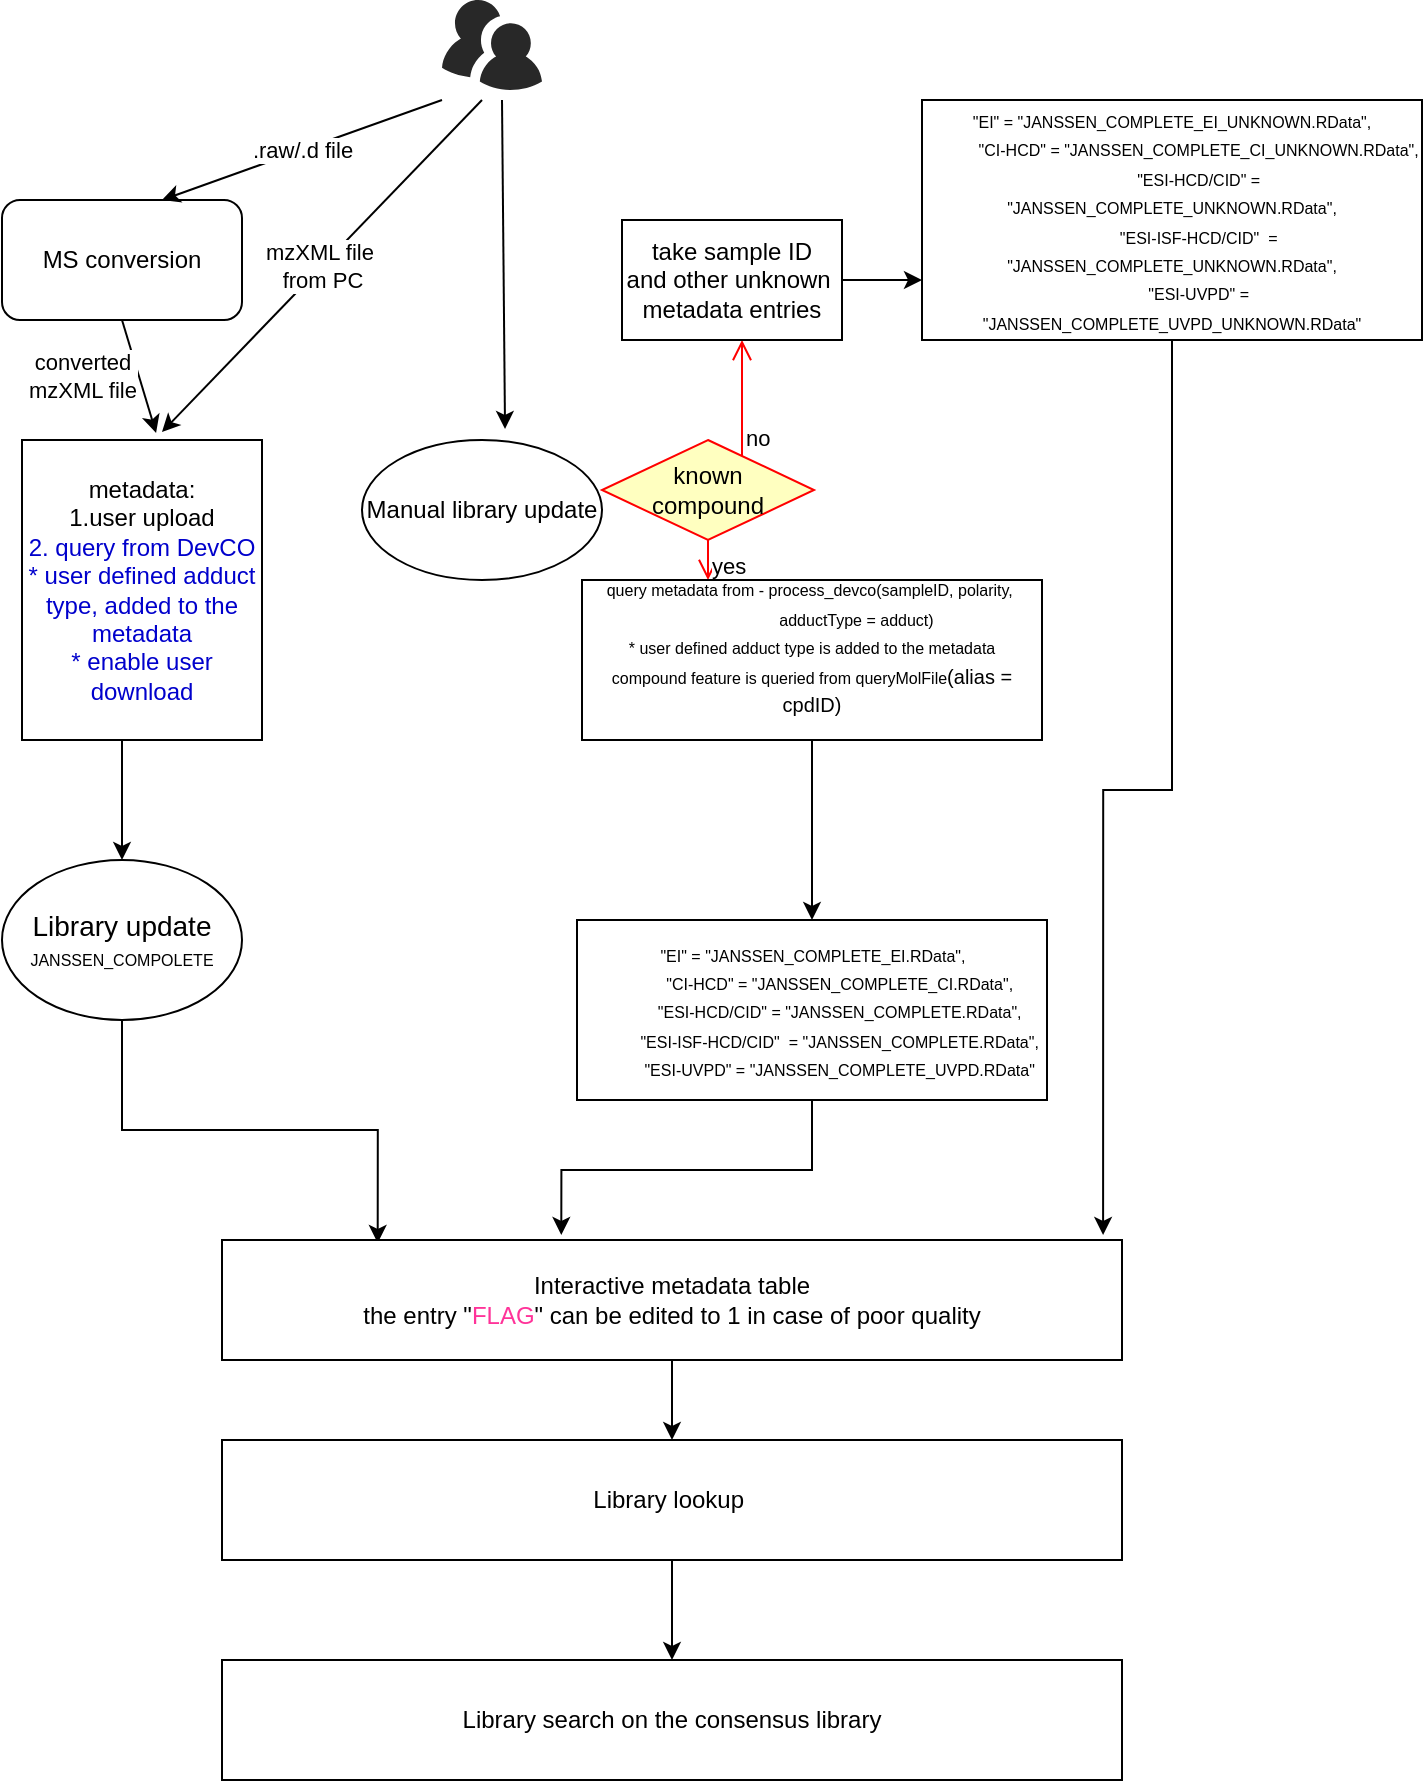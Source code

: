 <mxfile version="21.7.2" type="github">
  <diagram name="Page-1" id="DCV27lUqI9AoSOIjeH_U">
    <mxGraphModel dx="1026" dy="654" grid="1" gridSize="10" guides="1" tooltips="1" connect="1" arrows="1" fold="1" page="1" pageScale="1" pageWidth="827" pageHeight="1169" math="0" shadow="0">
      <root>
        <mxCell id="0" />
        <mxCell id="1" parent="0" />
        <mxCell id="8KPOCR2fld-MahSfoIxu-1" value="" style="verticalLabelPosition=bottom;sketch=0;html=1;fillColor=#282828;strokeColor=none;verticalAlign=top;pointerEvents=1;align=center;shape=mxgraph.cisco_safe.people_places_things_icons.icon9;" vertex="1" parent="1">
          <mxGeometry x="330" y="10" width="50" height="45" as="geometry" />
        </mxCell>
        <mxCell id="8KPOCR2fld-MahSfoIxu-3" value="MS conversion" style="rounded=1;whiteSpace=wrap;html=1;" vertex="1" parent="1">
          <mxGeometry x="110" y="110" width="120" height="60" as="geometry" />
        </mxCell>
        <mxCell id="8KPOCR2fld-MahSfoIxu-5" value="" style="endArrow=classic;html=1;rounded=0;" edge="1" parent="1">
          <mxGeometry relative="1" as="geometry">
            <mxPoint x="330" y="60" as="sourcePoint" />
            <mxPoint x="190" y="110" as="targetPoint" />
          </mxGeometry>
        </mxCell>
        <mxCell id="8KPOCR2fld-MahSfoIxu-6" value=".raw/.d file&lt;br&gt;" style="edgeLabel;resizable=0;html=1;align=center;verticalAlign=middle;" connectable="0" vertex="1" parent="8KPOCR2fld-MahSfoIxu-5">
          <mxGeometry relative="1" as="geometry" />
        </mxCell>
        <mxCell id="8KPOCR2fld-MahSfoIxu-12" value="" style="endArrow=classic;html=1;rounded=0;" edge="1" parent="1">
          <mxGeometry relative="1" as="geometry">
            <mxPoint x="350" y="60" as="sourcePoint" />
            <mxPoint x="190" y="226" as="targetPoint" />
          </mxGeometry>
        </mxCell>
        <mxCell id="8KPOCR2fld-MahSfoIxu-13" value="mzXML file&amp;nbsp;&lt;br&gt;from PC" style="edgeLabel;resizable=0;html=1;align=center;verticalAlign=middle;" connectable="0" vertex="1" parent="8KPOCR2fld-MahSfoIxu-12">
          <mxGeometry relative="1" as="geometry" />
        </mxCell>
        <mxCell id="8KPOCR2fld-MahSfoIxu-18" value="" style="endArrow=classic;html=1;rounded=0;exitX=0.5;exitY=1;exitDx=0;exitDy=0;entryX=0.642;entryY=-0.05;entryDx=0;entryDy=0;entryPerimeter=0;" edge="1" parent="1" source="8KPOCR2fld-MahSfoIxu-3">
          <mxGeometry relative="1" as="geometry">
            <mxPoint x="170" y="340" as="sourcePoint" />
            <mxPoint x="187.04" y="226.5" as="targetPoint" />
          </mxGeometry>
        </mxCell>
        <mxCell id="8KPOCR2fld-MahSfoIxu-19" value="converted&lt;br&gt;mzXML file" style="edgeLabel;resizable=0;html=1;align=center;verticalAlign=middle;" connectable="0" vertex="1" parent="8KPOCR2fld-MahSfoIxu-18">
          <mxGeometry relative="1" as="geometry">
            <mxPoint x="-29" as="offset" />
          </mxGeometry>
        </mxCell>
        <mxCell id="8KPOCR2fld-MahSfoIxu-47" style="edgeStyle=orthogonalEdgeStyle;rounded=0;orthogonalLoop=1;jettySize=auto;html=1;entryX=0.173;entryY=0.025;entryDx=0;entryDy=0;entryPerimeter=0;" edge="1" parent="1" source="8KPOCR2fld-MahSfoIxu-21" target="8KPOCR2fld-MahSfoIxu-46">
          <mxGeometry relative="1" as="geometry" />
        </mxCell>
        <mxCell id="8KPOCR2fld-MahSfoIxu-21" value="&lt;font style=&quot;&quot;&gt;&lt;span style=&quot;font-size: 14px;&quot;&gt;Library update&lt;/span&gt;&lt;font style=&quot;font-size: 8px;&quot;&gt;&lt;br&gt;JANSSEN_COMPOLETE&lt;/font&gt;&lt;br&gt;&lt;/font&gt;" style="ellipse;whiteSpace=wrap;html=1;" vertex="1" parent="1">
          <mxGeometry x="110" y="440" width="120" height="80" as="geometry" />
        </mxCell>
        <mxCell id="8KPOCR2fld-MahSfoIxu-23" value="Manual library update" style="ellipse;whiteSpace=wrap;html=1;" vertex="1" parent="1">
          <mxGeometry x="290" y="230" width="120" height="70" as="geometry" />
        </mxCell>
        <mxCell id="8KPOCR2fld-MahSfoIxu-24" value="" style="endArrow=classic;html=1;rounded=0;entryX=0.596;entryY=-0.079;entryDx=0;entryDy=0;entryPerimeter=0;" edge="1" parent="1" target="8KPOCR2fld-MahSfoIxu-23">
          <mxGeometry width="50" height="50" relative="1" as="geometry">
            <mxPoint x="360" y="60" as="sourcePoint" />
            <mxPoint x="360" y="220" as="targetPoint" />
          </mxGeometry>
        </mxCell>
        <mxCell id="8KPOCR2fld-MahSfoIxu-28" value="" style="ellipse;whiteSpace=wrap;html=1;align=center;aspect=fixed;fillColor=none;strokeColor=none;resizable=0;perimeter=centerPerimeter;rotatable=0;allowArrows=0;points=[];outlineConnect=1;" vertex="1" parent="1">
          <mxGeometry x="370" y="240" width="10" height="10" as="geometry" />
        </mxCell>
        <mxCell id="8KPOCR2fld-MahSfoIxu-29" value="known&lt;br&gt;compound" style="rhombus;whiteSpace=wrap;html=1;fontColor=#000000;fillColor=#ffffc0;strokeColor=#ff0000;" vertex="1" parent="1">
          <mxGeometry x="410" y="230" width="106" height="50" as="geometry" />
        </mxCell>
        <mxCell id="8KPOCR2fld-MahSfoIxu-30" value="no" style="edgeStyle=orthogonalEdgeStyle;html=1;align=left;verticalAlign=bottom;endArrow=open;endSize=8;strokeColor=#ff0000;rounded=0;" edge="1" source="8KPOCR2fld-MahSfoIxu-29" parent="1">
          <mxGeometry x="-1" relative="1" as="geometry">
            <mxPoint x="480" y="180" as="targetPoint" />
            <Array as="points">
              <mxPoint x="467" y="236" />
              <mxPoint x="481" y="236" />
            </Array>
          </mxGeometry>
        </mxCell>
        <mxCell id="8KPOCR2fld-MahSfoIxu-31" value="yes" style="edgeStyle=orthogonalEdgeStyle;html=1;align=left;verticalAlign=top;endArrow=open;endSize=8;strokeColor=#ff0000;rounded=0;" edge="1" source="8KPOCR2fld-MahSfoIxu-29" parent="1">
          <mxGeometry x="-1" relative="1" as="geometry">
            <mxPoint x="463" y="300" as="targetPoint" />
            <Array as="points">
              <mxPoint x="463" y="300" />
            </Array>
          </mxGeometry>
        </mxCell>
        <mxCell id="8KPOCR2fld-MahSfoIxu-48" style="edgeStyle=orthogonalEdgeStyle;rounded=0;orthogonalLoop=1;jettySize=auto;html=1;entryX=0.377;entryY=-0.042;entryDx=0;entryDy=0;entryPerimeter=0;" edge="1" parent="1" source="8KPOCR2fld-MahSfoIxu-32" target="8KPOCR2fld-MahSfoIxu-46">
          <mxGeometry relative="1" as="geometry" />
        </mxCell>
        <mxCell id="8KPOCR2fld-MahSfoIxu-32" value="&lt;font style=&quot;font-size: 8px;&quot;&gt;&quot;EI&quot; = &quot;JANSSEN_COMPLETE_EI.RData&quot;&lt;span style=&quot;color: rgb(0, 0, 0);&quot; class=&quot;s1&quot;&gt;,&lt;/span&gt;&lt;br&gt;&lt;span style=&quot;color: rgb(0, 0, 0);&quot; class=&quot;s1&quot;&gt;&lt;span style=&quot;white-space: pre;&quot;&gt;&amp;nbsp;&amp;nbsp;&amp;nbsp;&amp;nbsp;&lt;/span&gt;&lt;span style=&quot;white-space: pre;&quot;&gt;&amp;nbsp;&amp;nbsp;&amp;nbsp;&amp;nbsp;&lt;/span&gt;&lt;span style=&quot;white-space: pre;&quot;&gt;&amp;nbsp;&amp;nbsp;&amp;nbsp;&amp;nbsp;&lt;/span&gt;&lt;/span&gt;&quot;CI-HCD&quot;&lt;span style=&quot;color: rgb(0, 0, 0);&quot; class=&quot;s1&quot;&gt; = &lt;/span&gt;&quot;JANSSEN_COMPLETE_CI.RData&quot;&lt;span style=&quot;color: rgb(0, 0, 0);&quot; class=&quot;s1&quot;&gt;,&lt;/span&gt;&lt;br&gt;&lt;span style=&quot;color: rgb(0, 0, 0);&quot; class=&quot;s1&quot;&gt;&lt;span style=&quot;white-space: pre;&quot;&gt;&amp;nbsp;&amp;nbsp;&amp;nbsp;&amp;nbsp;&lt;/span&gt;&lt;span style=&quot;white-space: pre;&quot;&gt;&amp;nbsp;&amp;nbsp;&amp;nbsp;&amp;nbsp;&lt;/span&gt;&lt;span style=&quot;white-space: pre;&quot;&gt;&amp;nbsp;&amp;nbsp;&amp;nbsp;&amp;nbsp;&lt;/span&gt;&lt;/span&gt;&quot;ESI-HCD/CID&quot;&lt;span style=&quot;color: rgb(0, 0, 0);&quot; class=&quot;s1&quot;&gt; = &lt;/span&gt;&quot;JANSSEN_COMPLETE.RData&quot;&lt;span style=&quot;color: rgb(0, 0, 0);&quot; class=&quot;s1&quot;&gt;,&lt;/span&gt;&lt;br&gt;&lt;span style=&quot;color: rgb(0, 0, 0);&quot; class=&quot;s1&quot;&gt;&lt;span style=&quot;white-space: pre;&quot;&gt;&amp;nbsp;&amp;nbsp;&amp;nbsp;&amp;nbsp;&lt;/span&gt;&lt;span style=&quot;white-space: pre;&quot;&gt;&amp;nbsp;&amp;nbsp;&amp;nbsp;&amp;nbsp;&lt;/span&gt;&lt;span style=&quot;white-space: pre;&quot;&gt;&amp;nbsp;&amp;nbsp;&amp;nbsp;&amp;nbsp;&lt;/span&gt;&lt;/span&gt;&quot;ESI-ISF-HCD/CID&quot;&lt;span style=&quot;color: rgb(0, 0, 0);&quot; class=&quot;s1&quot;&gt;&lt;span class=&quot;Apple-converted-space&quot;&gt;&amp;nbsp; &lt;/span&gt;= &lt;/span&gt;&quot;JANSSEN_COMPLETE.RData&quot;&lt;span style=&quot;color: rgb(0, 0, 0);&quot; class=&quot;s1&quot;&gt;,&lt;/span&gt;&lt;br&gt;&lt;span style=&quot;color: rgb(0, 0, 0);&quot; class=&quot;s1&quot;&gt;&lt;span style=&quot;white-space: pre;&quot;&gt;&amp;nbsp;&amp;nbsp;&amp;nbsp;&amp;nbsp;&lt;/span&gt;&lt;span style=&quot;white-space: pre;&quot;&gt;&amp;nbsp;&amp;nbsp;&amp;nbsp;&amp;nbsp;&lt;/span&gt;&lt;span style=&quot;white-space: pre;&quot;&gt;&amp;nbsp;&amp;nbsp;&amp;nbsp;&amp;nbsp;&lt;/span&gt;&lt;/span&gt;&quot;ESI-UVPD&quot;&lt;span style=&quot;color: rgb(0, 0, 0);&quot; class=&quot;s1&quot;&gt; = &lt;/span&gt;&quot;JANSSEN_COMPLETE_UVPD.RData&quot;&lt;/font&gt;" style="rounded=0;whiteSpace=wrap;html=1;" vertex="1" parent="1">
          <mxGeometry x="397.5" y="470" width="235" height="90" as="geometry" />
        </mxCell>
        <mxCell id="8KPOCR2fld-MahSfoIxu-37" value="" style="edgeStyle=orthogonalEdgeStyle;rounded=0;orthogonalLoop=1;jettySize=auto;html=1;" edge="1" parent="1" source="8KPOCR2fld-MahSfoIxu-35" target="8KPOCR2fld-MahSfoIxu-32">
          <mxGeometry relative="1" as="geometry" />
        </mxCell>
        <mxCell id="8KPOCR2fld-MahSfoIxu-35" value="&lt;font style=&quot;font-size: 8px;&quot;&gt;query metadata from - process_devco(sampleID, polarity,&lt;span style=&quot;&quot; class=&quot;Apple-converted-space&quot;&gt;&amp;nbsp;&lt;/span&gt;&lt;br&gt;&amp;nbsp;&amp;nbsp;&amp;nbsp;&amp;nbsp;&amp;nbsp;&amp;nbsp;&amp;nbsp;&amp;nbsp;&amp;nbsp;&amp;nbsp;&amp;nbsp;&amp;nbsp;&amp;nbsp;&amp;nbsp;&amp;nbsp;&amp;nbsp;&amp;nbsp;&amp;nbsp;&amp;nbsp;&amp;nbsp;adductType = adduct&lt;span style=&quot;&quot; class=&quot;s1&quot;&gt;)&lt;br&gt;* user defined adduct type is added to the metadata&lt;br&gt;compound feature is queried from&amp;nbsp;queryMolFile&lt;span style=&quot;font-size: 10px; text-align: start; background-color: initial;&quot; class=&quot;s1&quot;&gt;(&lt;/span&gt;&lt;span style=&quot;font-size: 10px; text-align: start; background-color: initial;&quot;&gt;alias = cpdID&lt;/span&gt;&lt;span style=&quot;font-size: 10px; text-align: start; background-color: initial;&quot; class=&quot;s1&quot;&gt;)&lt;/span&gt;&lt;br&gt;&lt;b style=&quot;color: rgb(255, 0, 0);&quot;&gt;&lt;br&gt;&lt;/b&gt;&lt;/span&gt;&lt;/font&gt;" style="rounded=0;whiteSpace=wrap;html=1;" vertex="1" parent="1">
          <mxGeometry x="400" y="300" width="230" height="80" as="geometry" />
        </mxCell>
        <mxCell id="8KPOCR2fld-MahSfoIxu-40" style="edgeStyle=orthogonalEdgeStyle;rounded=0;orthogonalLoop=1;jettySize=auto;html=1;entryX=0;entryY=0.75;entryDx=0;entryDy=0;" edge="1" parent="1" source="8KPOCR2fld-MahSfoIxu-38" target="8KPOCR2fld-MahSfoIxu-39">
          <mxGeometry relative="1" as="geometry" />
        </mxCell>
        <mxCell id="8KPOCR2fld-MahSfoIxu-38" value="take sample ID&lt;br&gt;and other unknown&amp;nbsp;&lt;br&gt;metadata entries" style="rounded=0;whiteSpace=wrap;html=1;" vertex="1" parent="1">
          <mxGeometry x="420" y="120" width="110" height="60" as="geometry" />
        </mxCell>
        <mxCell id="8KPOCR2fld-MahSfoIxu-49" style="edgeStyle=orthogonalEdgeStyle;rounded=0;orthogonalLoop=1;jettySize=auto;html=1;entryX=0.979;entryY=-0.042;entryDx=0;entryDy=0;entryPerimeter=0;" edge="1" parent="1" source="8KPOCR2fld-MahSfoIxu-39" target="8KPOCR2fld-MahSfoIxu-46">
          <mxGeometry relative="1" as="geometry">
            <mxPoint x="660" y="681" as="targetPoint" />
          </mxGeometry>
        </mxCell>
        <mxCell id="8KPOCR2fld-MahSfoIxu-39" value="&lt;font style=&quot;font-size: 8px;&quot;&gt;&quot;EI&quot; = &quot;JANSSEN_COMPLETE_EI_UNKNOWN.RData&quot;&lt;span style=&quot;color: rgb(0, 0, 0);&quot; class=&quot;s1&quot;&gt;,&lt;/span&gt;&lt;br&gt;&lt;span style=&quot;color: rgb(0, 0, 0);&quot; class=&quot;s1&quot;&gt;&lt;span style=&quot;white-space: pre;&quot;&gt;&amp;nbsp;&amp;nbsp;&amp;nbsp;&amp;nbsp;&lt;/span&gt;&lt;span style=&quot;white-space: pre;&quot;&gt;&amp;nbsp;&amp;nbsp;&amp;nbsp;&amp;nbsp;&lt;/span&gt;&lt;span style=&quot;white-space: pre;&quot;&gt;&amp;nbsp;&amp;nbsp;&amp;nbsp;&amp;nbsp;&lt;/span&gt;&lt;/span&gt;&quot;CI-HCD&quot;&lt;span style=&quot;color: rgb(0, 0, 0);&quot; class=&quot;s1&quot;&gt; = &lt;/span&gt;&quot;JANSSEN_COMPLETE_CI_UNKNOWN.RData&quot;&lt;span style=&quot;color: rgb(0, 0, 0);&quot; class=&quot;s1&quot;&gt;,&lt;/span&gt;&lt;br&gt;&lt;span style=&quot;color: rgb(0, 0, 0);&quot; class=&quot;s1&quot;&gt;&lt;span style=&quot;white-space: pre;&quot;&gt;&amp;nbsp;&amp;nbsp;&amp;nbsp;&amp;nbsp;&lt;/span&gt;&lt;span style=&quot;white-space: pre;&quot;&gt;&amp;nbsp;&amp;nbsp;&amp;nbsp;&amp;nbsp;&lt;/span&gt;&lt;span style=&quot;white-space: pre;&quot;&gt;&amp;nbsp;&amp;nbsp;&amp;nbsp;&amp;nbsp;&lt;/span&gt;&lt;/span&gt;&quot;ESI-HCD/CID&quot;&lt;span style=&quot;color: rgb(0, 0, 0);&quot; class=&quot;s1&quot;&gt; = &lt;/span&gt;&quot;JANSSEN_COMPLETE_UNKNOWN.RData&quot;&lt;span style=&quot;color: rgb(0, 0, 0);&quot; class=&quot;s1&quot;&gt;,&lt;/span&gt;&lt;br&gt;&lt;span style=&quot;color: rgb(0, 0, 0);&quot; class=&quot;s1&quot;&gt;&lt;span style=&quot;white-space: pre;&quot;&gt;&amp;nbsp;&amp;nbsp;&amp;nbsp;&amp;nbsp;&lt;/span&gt;&lt;span style=&quot;white-space: pre;&quot;&gt;&amp;nbsp;&amp;nbsp;&amp;nbsp;&amp;nbsp;&lt;/span&gt;&lt;span style=&quot;white-space: pre;&quot;&gt;&amp;nbsp;&amp;nbsp;&amp;nbsp;&amp;nbsp;&lt;/span&gt;&lt;/span&gt;&quot;ESI-ISF-HCD/CID&quot;&lt;span style=&quot;color: rgb(0, 0, 0);&quot; class=&quot;s1&quot;&gt;&lt;span class=&quot;Apple-converted-space&quot;&gt;&amp;nbsp; &lt;/span&gt;= &lt;/span&gt;&quot;JANSSEN_COMPLETE_UNKNOWN.RData&quot;&lt;span style=&quot;color: rgb(0, 0, 0);&quot; class=&quot;s1&quot;&gt;,&lt;/span&gt;&lt;br&gt;&lt;span style=&quot;color: rgb(0, 0, 0);&quot; class=&quot;s1&quot;&gt;&lt;span style=&quot;white-space: pre;&quot;&gt;&amp;nbsp;&amp;nbsp;&amp;nbsp;&amp;nbsp;&lt;/span&gt;&lt;span style=&quot;white-space: pre;&quot;&gt;&amp;nbsp;&amp;nbsp;&amp;nbsp;&amp;nbsp;&lt;/span&gt;&lt;span style=&quot;white-space: pre;&quot;&gt;&amp;nbsp;&amp;nbsp;&amp;nbsp;&amp;nbsp;&lt;/span&gt;&lt;/span&gt;&quot;ESI-UVPD&quot;&lt;span style=&quot;color: rgb(0, 0, 0);&quot; class=&quot;s1&quot;&gt; = &lt;/span&gt;&quot;JANSSEN_COMPLETE_UVPD_UNKNOWN.RData&quot;&lt;/font&gt;" style="rounded=0;whiteSpace=wrap;html=1;" vertex="1" parent="1">
          <mxGeometry x="570" y="60" width="250" height="120" as="geometry" />
        </mxCell>
        <mxCell id="8KPOCR2fld-MahSfoIxu-45" value="" style="edgeStyle=orthogonalEdgeStyle;rounded=0;orthogonalLoop=1;jettySize=auto;html=1;" edge="1" parent="1" source="8KPOCR2fld-MahSfoIxu-41" target="8KPOCR2fld-MahSfoIxu-21">
          <mxGeometry relative="1" as="geometry">
            <Array as="points">
              <mxPoint x="170" y="390" />
              <mxPoint x="170" y="390" />
            </Array>
          </mxGeometry>
        </mxCell>
        <mxCell id="8KPOCR2fld-MahSfoIxu-41" value="metadata:&lt;br&gt;1.user upload&lt;br&gt;&lt;font color=&quot;#0000cc&quot;&gt;2. query from DevCO&lt;br&gt;* user defined adduct type, added to the metadata&lt;br&gt;* enable user download&lt;/font&gt;" style="rounded=0;whiteSpace=wrap;html=1;" vertex="1" parent="1">
          <mxGeometry x="120" y="230" width="120" height="150" as="geometry" />
        </mxCell>
        <mxCell id="8KPOCR2fld-MahSfoIxu-52" style="edgeStyle=orthogonalEdgeStyle;rounded=0;orthogonalLoop=1;jettySize=auto;html=1;entryX=0.5;entryY=0;entryDx=0;entryDy=0;" edge="1" parent="1" source="8KPOCR2fld-MahSfoIxu-46" target="8KPOCR2fld-MahSfoIxu-51">
          <mxGeometry relative="1" as="geometry" />
        </mxCell>
        <mxCell id="8KPOCR2fld-MahSfoIxu-46" value="Interactive metadata table&lt;br&gt;the entry &quot;&lt;font color=&quot;#ff3399&quot;&gt;FLAG&lt;/font&gt;&quot; can be edited to 1 in case of poor quality" style="rounded=0;whiteSpace=wrap;html=1;" vertex="1" parent="1">
          <mxGeometry x="220" y="630" width="450" height="60" as="geometry" />
        </mxCell>
        <mxCell id="8KPOCR2fld-MahSfoIxu-54" style="edgeStyle=orthogonalEdgeStyle;rounded=0;orthogonalLoop=1;jettySize=auto;html=1;entryX=0.5;entryY=0;entryDx=0;entryDy=0;" edge="1" parent="1" source="8KPOCR2fld-MahSfoIxu-51" target="8KPOCR2fld-MahSfoIxu-53">
          <mxGeometry relative="1" as="geometry" />
        </mxCell>
        <mxCell id="8KPOCR2fld-MahSfoIxu-51" value="Library lookup&amp;nbsp;" style="rounded=0;whiteSpace=wrap;html=1;" vertex="1" parent="1">
          <mxGeometry x="220" y="730" width="450" height="60" as="geometry" />
        </mxCell>
        <mxCell id="8KPOCR2fld-MahSfoIxu-53" value="Library search on the consensus library" style="rounded=0;whiteSpace=wrap;html=1;" vertex="1" parent="1">
          <mxGeometry x="220" y="840" width="450" height="60" as="geometry" />
        </mxCell>
      </root>
    </mxGraphModel>
  </diagram>
</mxfile>
